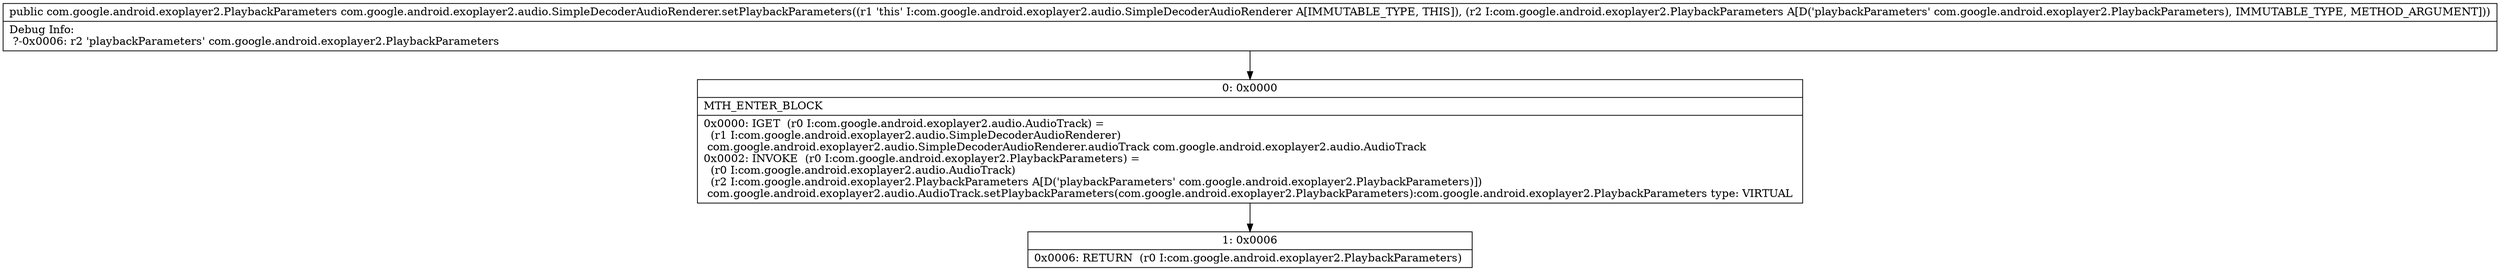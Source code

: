 digraph "CFG forcom.google.android.exoplayer2.audio.SimpleDecoderAudioRenderer.setPlaybackParameters(Lcom\/google\/android\/exoplayer2\/PlaybackParameters;)Lcom\/google\/android\/exoplayer2\/PlaybackParameters;" {
Node_0 [shape=record,label="{0\:\ 0x0000|MTH_ENTER_BLOCK\l|0x0000: IGET  (r0 I:com.google.android.exoplayer2.audio.AudioTrack) = \l  (r1 I:com.google.android.exoplayer2.audio.SimpleDecoderAudioRenderer)\l com.google.android.exoplayer2.audio.SimpleDecoderAudioRenderer.audioTrack com.google.android.exoplayer2.audio.AudioTrack \l0x0002: INVOKE  (r0 I:com.google.android.exoplayer2.PlaybackParameters) = \l  (r0 I:com.google.android.exoplayer2.audio.AudioTrack)\l  (r2 I:com.google.android.exoplayer2.PlaybackParameters A[D('playbackParameters' com.google.android.exoplayer2.PlaybackParameters)])\l com.google.android.exoplayer2.audio.AudioTrack.setPlaybackParameters(com.google.android.exoplayer2.PlaybackParameters):com.google.android.exoplayer2.PlaybackParameters type: VIRTUAL \l}"];
Node_1 [shape=record,label="{1\:\ 0x0006|0x0006: RETURN  (r0 I:com.google.android.exoplayer2.PlaybackParameters) \l}"];
MethodNode[shape=record,label="{public com.google.android.exoplayer2.PlaybackParameters com.google.android.exoplayer2.audio.SimpleDecoderAudioRenderer.setPlaybackParameters((r1 'this' I:com.google.android.exoplayer2.audio.SimpleDecoderAudioRenderer A[IMMUTABLE_TYPE, THIS]), (r2 I:com.google.android.exoplayer2.PlaybackParameters A[D('playbackParameters' com.google.android.exoplayer2.PlaybackParameters), IMMUTABLE_TYPE, METHOD_ARGUMENT]))  | Debug Info:\l  ?\-0x0006: r2 'playbackParameters' com.google.android.exoplayer2.PlaybackParameters\l}"];
MethodNode -> Node_0;
Node_0 -> Node_1;
}

